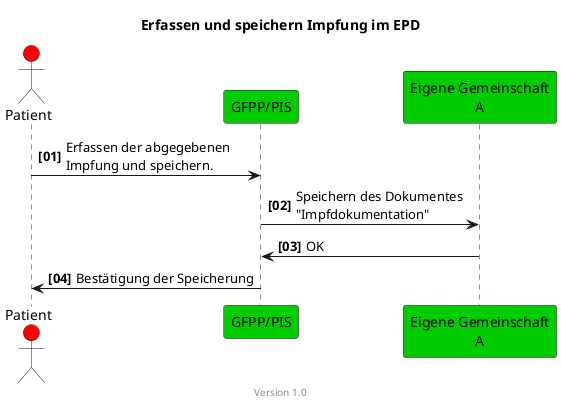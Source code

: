 @startuml
title Erfassen und speichern Impfung im EPD
footer Version 1.0
skinparam responseMessageBelowArrow true

actor Patient #red
participant "GFPP/PIS" #00CC00
participant "Eigene Gemeinschaft\nA" #00CC00

autonumber "<b>[00]"
Patient -> "GFPP/PIS": Erfassen der abgegebenen \nImpfung und speichern.
"GFPP/PIS" -> "Eigene Gemeinschaft\nA": Speichern des Dokumentes\n"Impfdokumentation"
"Eigene Gemeinschaft\nA" -> "GFPP/PIS": OK

"GFPP/PIS" -> Patient: Bestätigung der Speicherung

@enduml
